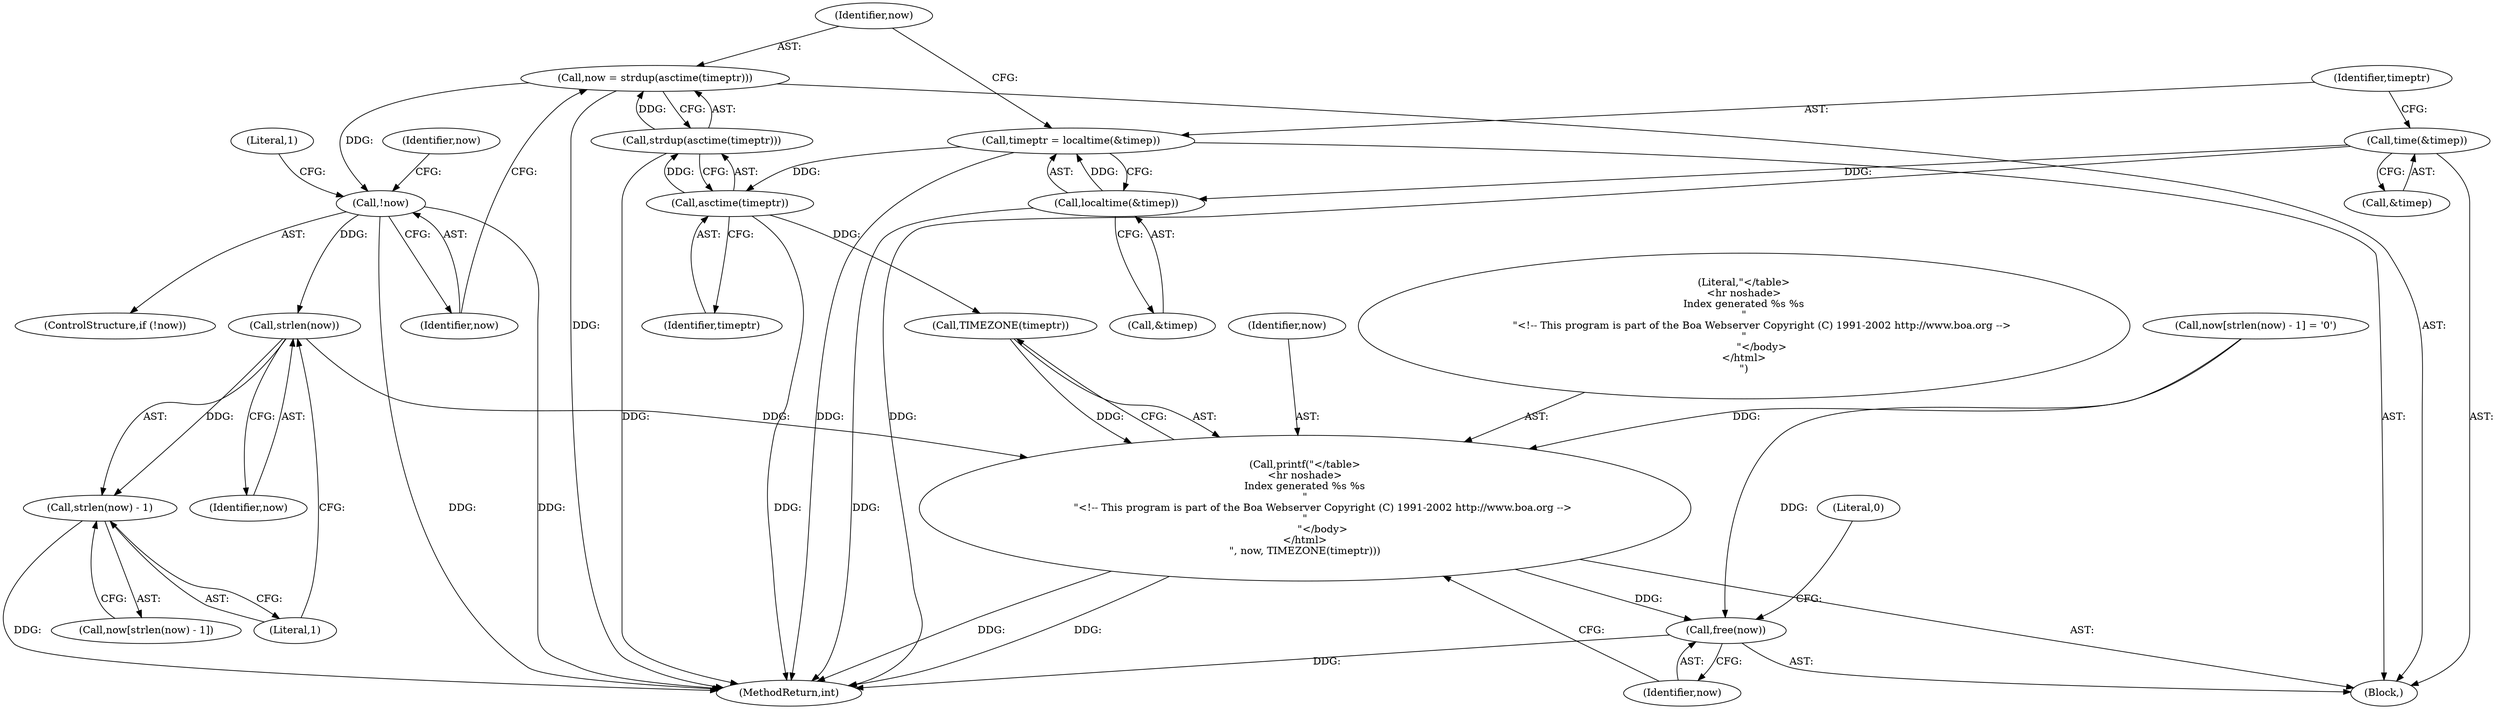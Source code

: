 digraph "0_boa_e139b87835994d007fbd64eead6c1455d7b8cf4e_1@API" {
"1000158" [label="(Call,now = strdup(asctime(timeptr)))"];
"1000160" [label="(Call,strdup(asctime(timeptr)))"];
"1000161" [label="(Call,asctime(timeptr))"];
"1000153" [label="(Call,timeptr = localtime(&timep))"];
"1000155" [label="(Call,localtime(&timep))"];
"1000150" [label="(Call,time(&timep))"];
"1000164" [label="(Call,!now)"];
"1000174" [label="(Call,strlen(now))"];
"1000173" [label="(Call,strlen(now) - 1)"];
"1000178" [label="(Call,printf(\"</table>\n<hr noshade>\nIndex generated %s %s\n\"\n           \"<!-- This program is part of the Boa Webserver Copyright (C) 1991-2002 http://www.boa.org -->\n\"\n           \"</body>\n</html>\n\", now, TIMEZONE(timeptr)))"];
"1000183" [label="(Call,free(now))"];
"1000187" [label="(MethodReturn,int)"];
"1000172" [label="(Identifier,now)"];
"1000165" [label="(Identifier,now)"];
"1000183" [label="(Call,free(now))"];
"1000186" [label="(Literal,0)"];
"1000161" [label="(Call,asctime(timeptr))"];
"1000170" [label="(Call,now[strlen(now) - 1] = '\0')"];
"1000150" [label="(Call,time(&timep))"];
"1000155" [label="(Call,localtime(&timep))"];
"1000175" [label="(Identifier,now)"];
"1000164" [label="(Call,!now)"];
"1000163" [label="(ControlStructure,if (!now))"];
"1000176" [label="(Literal,1)"];
"1000162" [label="(Identifier,timeptr)"];
"1000181" [label="(Call,TIMEZONE(timeptr))"];
"1000180" [label="(Identifier,now)"];
"1000159" [label="(Identifier,now)"];
"1000184" [label="(Identifier,now)"];
"1000178" [label="(Call,printf(\"</table>\n<hr noshade>\nIndex generated %s %s\n\"\n           \"<!-- This program is part of the Boa Webserver Copyright (C) 1991-2002 http://www.boa.org -->\n\"\n           \"</body>\n</html>\n\", now, TIMEZONE(timeptr)))"];
"1000174" [label="(Call,strlen(now))"];
"1000158" [label="(Call,now = strdup(asctime(timeptr)))"];
"1000169" [label="(Literal,1)"];
"1000153" [label="(Call,timeptr = localtime(&timep))"];
"1000171" [label="(Call,now[strlen(now) - 1])"];
"1000173" [label="(Call,strlen(now) - 1)"];
"1000156" [label="(Call,&timep)"];
"1000151" [label="(Call,&timep)"];
"1000179" [label="(Literal,\"</table>\n<hr noshade>\nIndex generated %s %s\n\"\n           \"<!-- This program is part of the Boa Webserver Copyright (C) 1991-2002 http://www.boa.org -->\n\"\n           \"</body>\n</html>\n\")"];
"1000154" [label="(Identifier,timeptr)"];
"1000160" [label="(Call,strdup(asctime(timeptr)))"];
"1000103" [label="(Block,)"];
"1000158" -> "1000103"  [label="AST: "];
"1000158" -> "1000160"  [label="CFG: "];
"1000159" -> "1000158"  [label="AST: "];
"1000160" -> "1000158"  [label="AST: "];
"1000165" -> "1000158"  [label="CFG: "];
"1000158" -> "1000187"  [label="DDG: "];
"1000160" -> "1000158"  [label="DDG: "];
"1000158" -> "1000164"  [label="DDG: "];
"1000160" -> "1000161"  [label="CFG: "];
"1000161" -> "1000160"  [label="AST: "];
"1000160" -> "1000187"  [label="DDG: "];
"1000161" -> "1000160"  [label="DDG: "];
"1000161" -> "1000162"  [label="CFG: "];
"1000162" -> "1000161"  [label="AST: "];
"1000161" -> "1000187"  [label="DDG: "];
"1000153" -> "1000161"  [label="DDG: "];
"1000161" -> "1000181"  [label="DDG: "];
"1000153" -> "1000103"  [label="AST: "];
"1000153" -> "1000155"  [label="CFG: "];
"1000154" -> "1000153"  [label="AST: "];
"1000155" -> "1000153"  [label="AST: "];
"1000159" -> "1000153"  [label="CFG: "];
"1000153" -> "1000187"  [label="DDG: "];
"1000155" -> "1000153"  [label="DDG: "];
"1000155" -> "1000156"  [label="CFG: "];
"1000156" -> "1000155"  [label="AST: "];
"1000155" -> "1000187"  [label="DDG: "];
"1000150" -> "1000155"  [label="DDG: "];
"1000150" -> "1000103"  [label="AST: "];
"1000150" -> "1000151"  [label="CFG: "];
"1000151" -> "1000150"  [label="AST: "];
"1000154" -> "1000150"  [label="CFG: "];
"1000150" -> "1000187"  [label="DDG: "];
"1000164" -> "1000163"  [label="AST: "];
"1000164" -> "1000165"  [label="CFG: "];
"1000165" -> "1000164"  [label="AST: "];
"1000169" -> "1000164"  [label="CFG: "];
"1000172" -> "1000164"  [label="CFG: "];
"1000164" -> "1000187"  [label="DDG: "];
"1000164" -> "1000187"  [label="DDG: "];
"1000164" -> "1000174"  [label="DDG: "];
"1000174" -> "1000173"  [label="AST: "];
"1000174" -> "1000175"  [label="CFG: "];
"1000175" -> "1000174"  [label="AST: "];
"1000176" -> "1000174"  [label="CFG: "];
"1000174" -> "1000173"  [label="DDG: "];
"1000174" -> "1000178"  [label="DDG: "];
"1000173" -> "1000171"  [label="AST: "];
"1000173" -> "1000176"  [label="CFG: "];
"1000176" -> "1000173"  [label="AST: "];
"1000171" -> "1000173"  [label="CFG: "];
"1000173" -> "1000187"  [label="DDG: "];
"1000178" -> "1000103"  [label="AST: "];
"1000178" -> "1000181"  [label="CFG: "];
"1000179" -> "1000178"  [label="AST: "];
"1000180" -> "1000178"  [label="AST: "];
"1000181" -> "1000178"  [label="AST: "];
"1000184" -> "1000178"  [label="CFG: "];
"1000178" -> "1000187"  [label="DDG: "];
"1000178" -> "1000187"  [label="DDG: "];
"1000170" -> "1000178"  [label="DDG: "];
"1000181" -> "1000178"  [label="DDG: "];
"1000178" -> "1000183"  [label="DDG: "];
"1000183" -> "1000103"  [label="AST: "];
"1000183" -> "1000184"  [label="CFG: "];
"1000184" -> "1000183"  [label="AST: "];
"1000186" -> "1000183"  [label="CFG: "];
"1000183" -> "1000187"  [label="DDG: "];
"1000170" -> "1000183"  [label="DDG: "];
}
